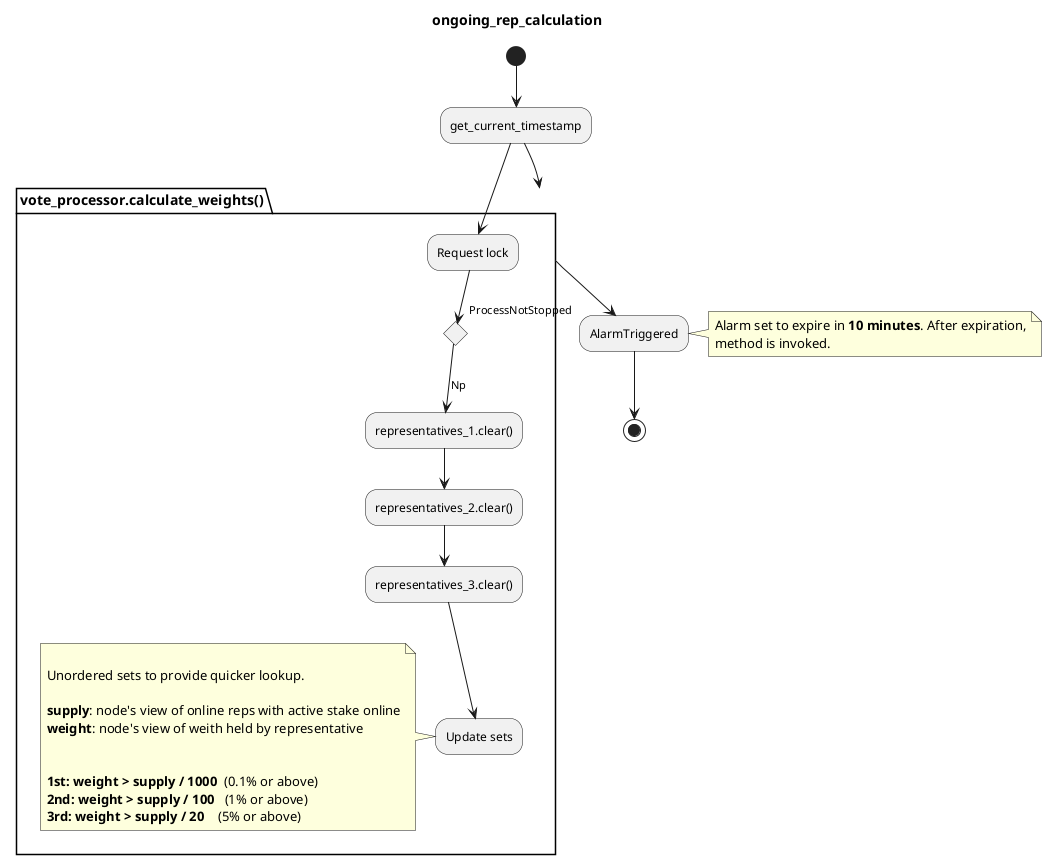 @startuml

title ongoing_rep_calculation

(*)--> get_current_timestamp

--> vote_processor.calculate_weights()
-->AlarmTriggered

note right
Alarm set to expire in **10 minutes**. After expiration,
method is invoked.
end note
-->(*)

partition vote_processor.calculate_weights() {

    get_current_timestamp --> Request lock
    if ProcessNotStopped
     -->[Np] representatives_1.clear()
     --> representatives_2.clear()
     --> representatives_3.clear()
     --> Update sets
     note left
     
     Unordered sets to provide quicker lookup. 
     
     **supply**: node's view of online reps with active stake online
     **weight**: node's view of weith held by representative
     
     
     **1st: weight > supply / 1000**  (0.1% or above)
     **2nd: weight > supply / 100**   (1% or above)
     **3rd: weight > supply / 20**    (5% or above)
     end note
    end if
}

@enduml
